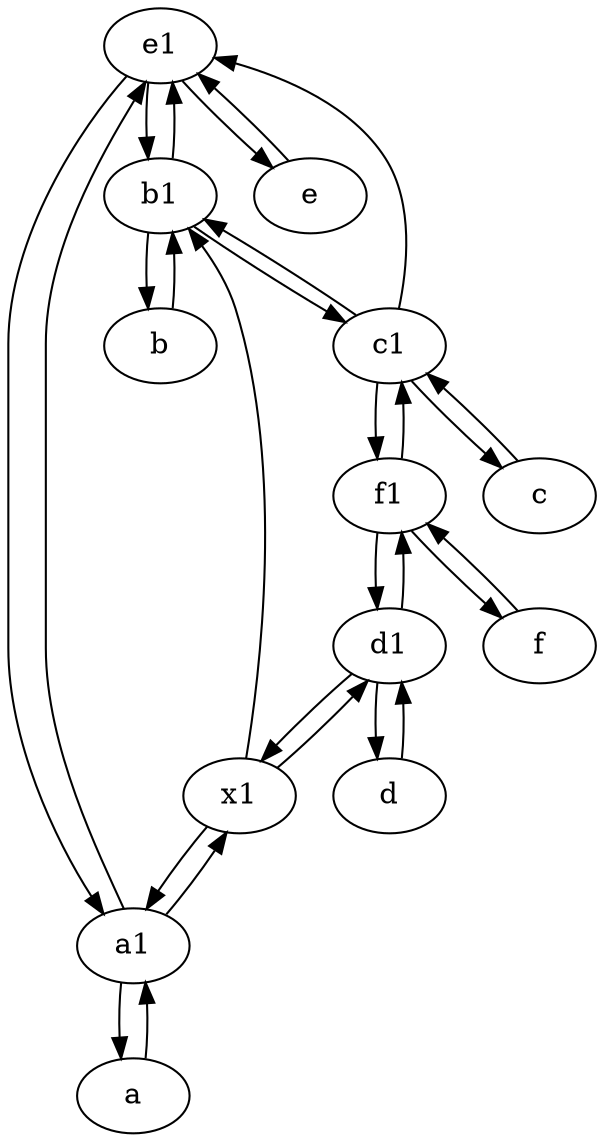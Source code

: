 digraph  {
	e1 [pos="25,45!"];
	b1 [pos="45,20!"];
	c1 [pos="30,15!"];
	d1 [pos="25,30!"];
	f [pos="15,45!"];
	b [pos="50,20!"];
	f1;
	a [pos="40,10!"];
	a1 [pos="40,15!"];
	e [pos="30,50!"];
	d [pos="20,30!"];
	x1;
	c [pos="20,10!"];
	f -> f1;
	e1 -> e;
	a -> a1;
	a1 -> a;
	b1 -> c1;
	c1 -> e1;
	e1 -> a1;
	a1 -> x1;
	f1 -> c1;
	d -> d1;
	c -> c1;
	x1 -> b1;
	d1 -> f1;
	a1 -> e1;
	f1 -> f;
	x1 -> d1;
	e1 -> b1;
	c1 -> c;
	e -> e1;
	x1 -> a1;
	c1 -> f1;
	b -> b1;
	b1 -> b;
	c1 -> b1;
	d1 -> x1;
	d1 -> d;
	f1 -> d1;
	b1 -> e1;

	}